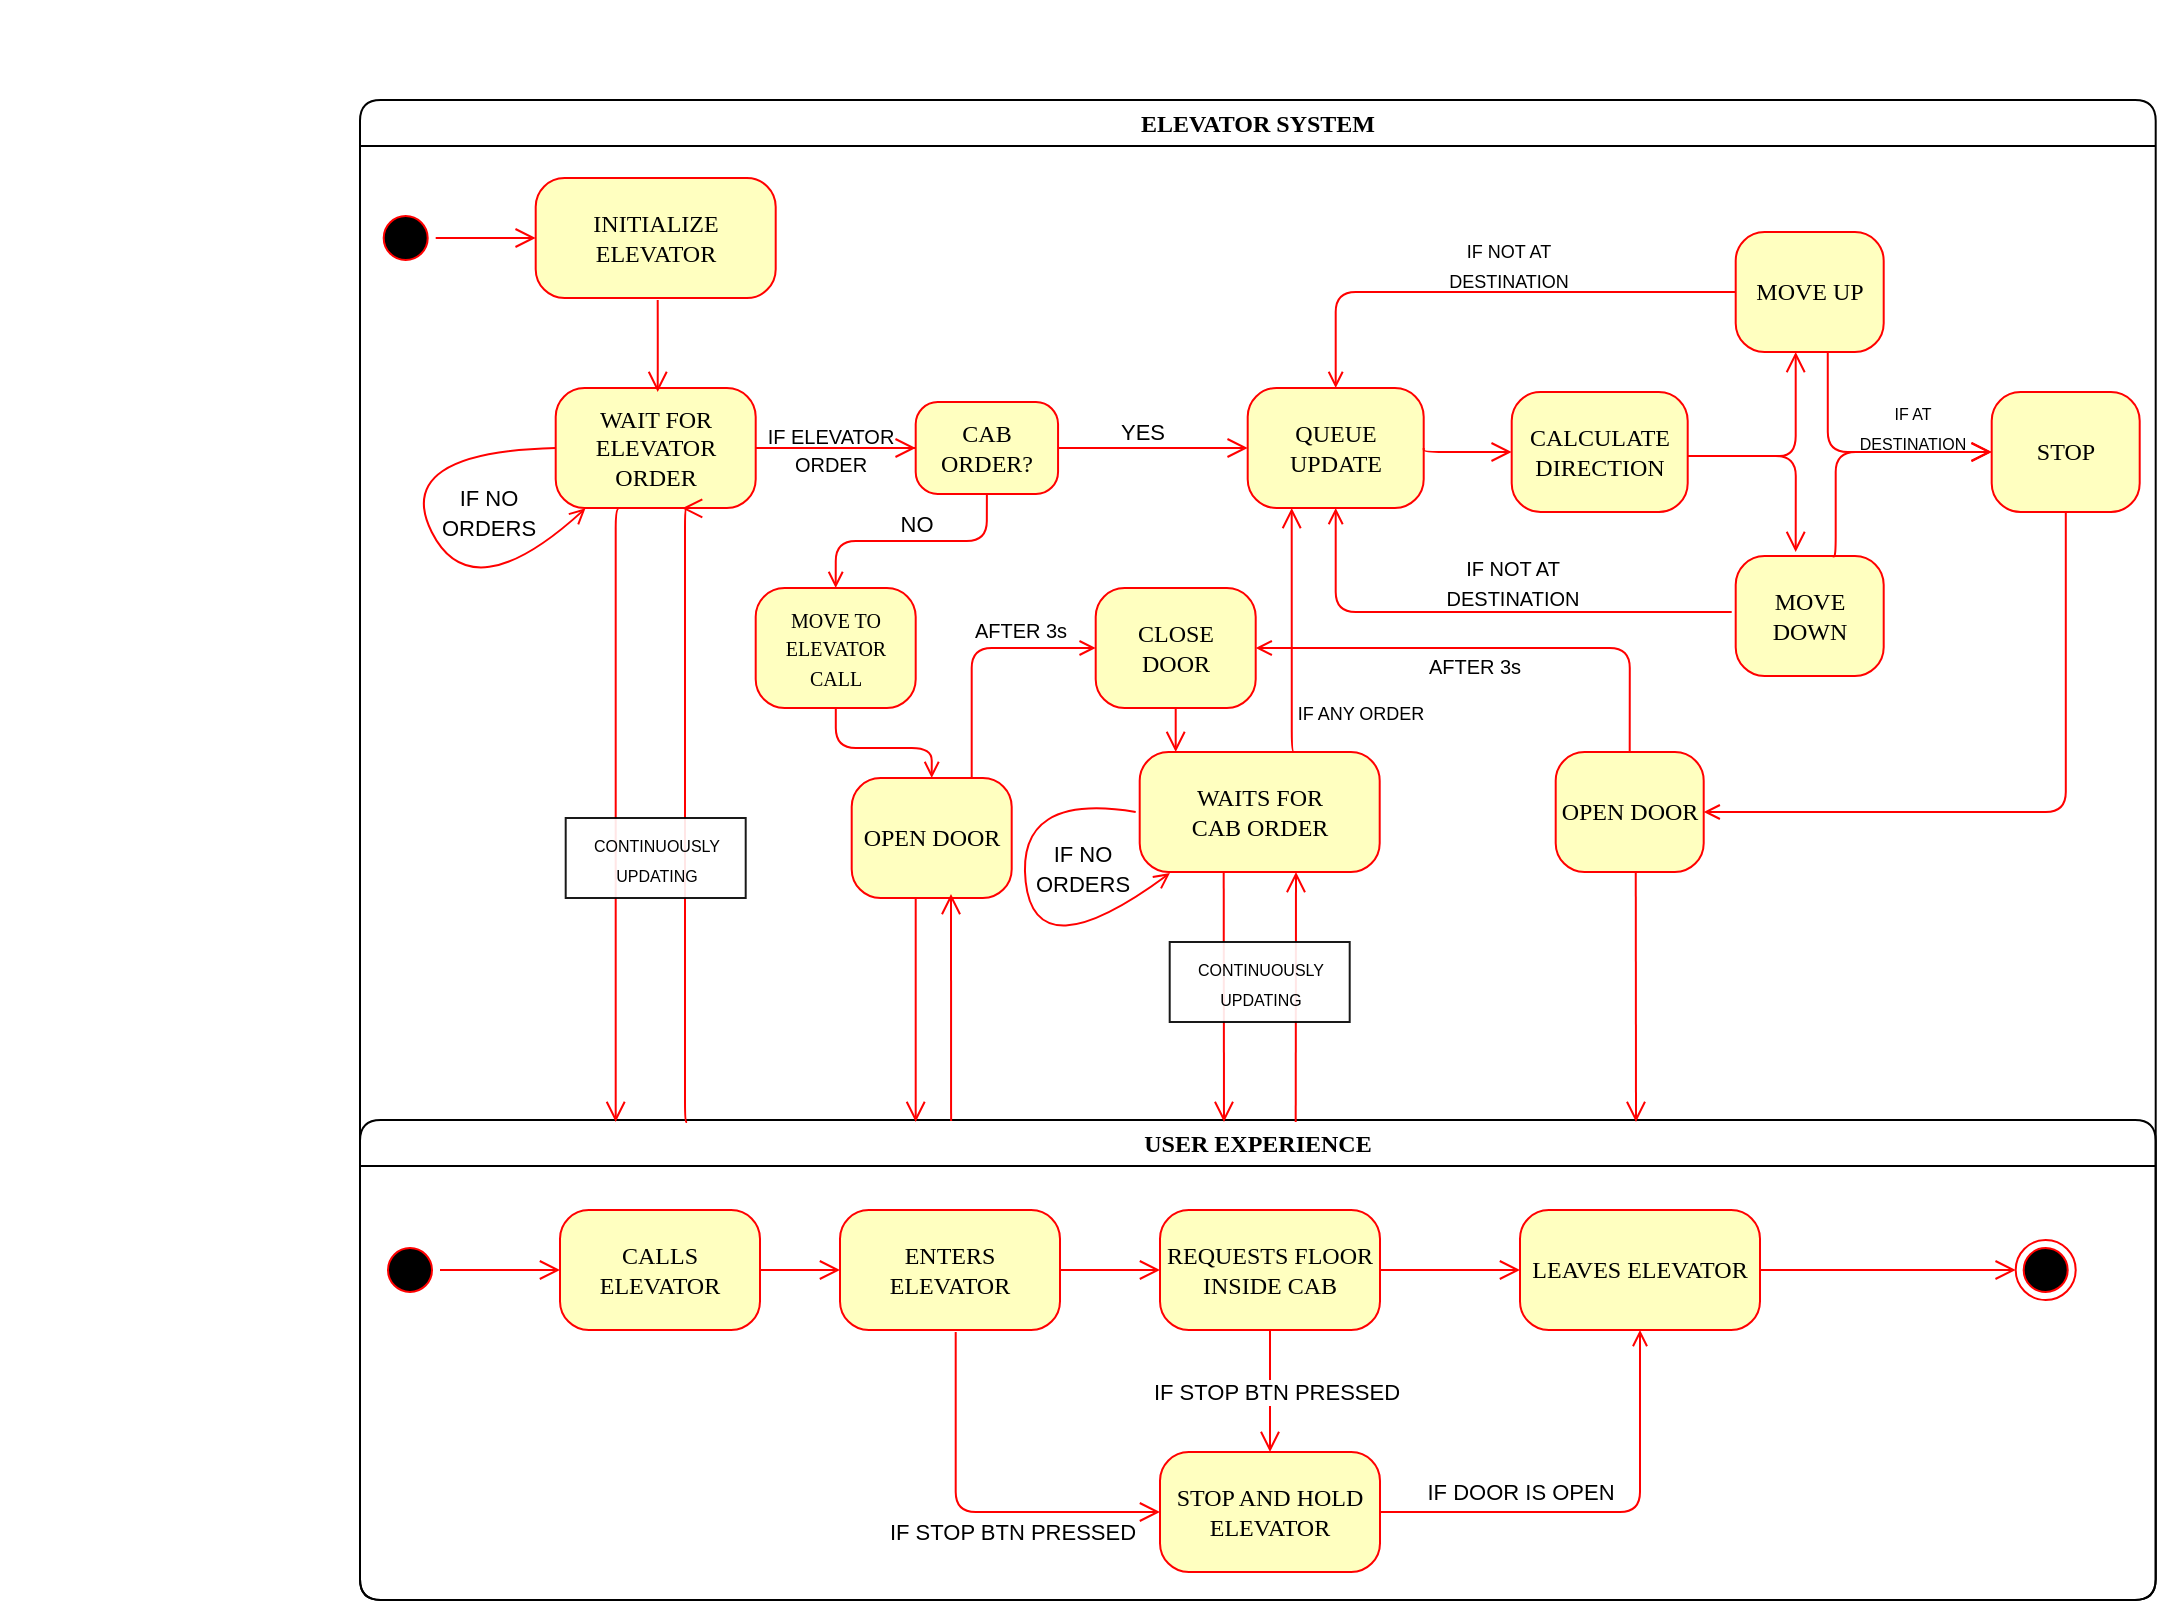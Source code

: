 <mxfile version="24.0.5" type="github">
  <diagram name="Page-1" id="58cdce13-f638-feb5-8d6f-7d28b1aa9fa0">
    <mxGraphModel dx="2534" dy="793" grid="1" gridSize="10" guides="1" tooltips="1" connect="1" arrows="1" fold="1" page="1" pageScale="1" pageWidth="1100" pageHeight="850" background="none" math="0" shadow="0">
      <root>
        <mxCell id="0" />
        <mxCell id="1" parent="0" />
        <mxCell id="382b91b5511bd0f7-5" value="WAITS FOR &lt;br&gt;CAB ORDER" style="rounded=1;whiteSpace=wrap;html=1;arcSize=24;fillColor=#ffffc0;strokeColor=#ff0000;shadow=0;comic=0;labelBackgroundColor=none;fontFamily=Verdana;fontSize=12;fontColor=#000000;align=center;" parent="1" vertex="1">
          <mxGeometry x="419.85" y="406" width="120" height="60" as="geometry" />
        </mxCell>
        <mxCell id="Kds6Y7Mn2VJ6jBhDbLh8-105" style="edgeStyle=orthogonalEdgeStyle;rounded=1;orthogonalLoop=1;jettySize=auto;html=1;entryX=0.5;entryY=0;entryDx=0;entryDy=0;curved=0;strokeColor=#FF0000;endArrow=open;endFill=0;exitX=0.5;exitY=1;exitDx=0;exitDy=0;" edge="1" parent="1" source="Kds6Y7Mn2VJ6jBhDbLh8-107" target="Kds6Y7Mn2VJ6jBhDbLh8-103">
          <mxGeometry relative="1" as="geometry">
            <mxPoint x="307.85" y="296" as="sourcePoint" />
          </mxGeometry>
        </mxCell>
        <mxCell id="Kds6Y7Mn2VJ6jBhDbLh8-110" value="NO" style="edgeLabel;html=1;align=center;verticalAlign=middle;resizable=0;points=[];" vertex="1" connectable="0" parent="Kds6Y7Mn2VJ6jBhDbLh8-105">
          <mxGeometry x="0.005" y="1" relative="1" as="geometry">
            <mxPoint x="2" y="-10" as="offset" />
          </mxGeometry>
        </mxCell>
        <mxCell id="382b91b5511bd0f7-6" value="WAIT FOR&lt;br&gt; ELEVATOR ORDER" style="rounded=1;whiteSpace=wrap;html=1;arcSize=24;fillColor=#ffffc0;strokeColor=#ff0000;shadow=0;comic=0;labelBackgroundColor=none;fontFamily=Verdana;fontSize=12;fontColor=#000000;align=center;" parent="1" vertex="1">
          <mxGeometry x="127.85" y="224" width="100" height="60" as="geometry" />
        </mxCell>
        <mxCell id="382b91b5511bd0f7-7" value="QUEUE&lt;br&gt;UPDATE" style="rounded=1;whiteSpace=wrap;html=1;arcSize=24;fillColor=#ffffc0;strokeColor=#ff0000;shadow=0;comic=0;labelBackgroundColor=none;fontFamily=Verdana;fontSize=12;fontColor=#000000;align=center;" parent="1" vertex="1">
          <mxGeometry x="473.85" y="224" width="88" height="60" as="geometry" />
        </mxCell>
        <mxCell id="2a3bc250acf0617d-7" value="USER EXPERIENCE" style="swimlane;whiteSpace=wrap;html=1;rounded=1;shadow=0;comic=0;labelBackgroundColor=none;strokeWidth=1;fontFamily=Verdana;fontSize=12;align=center;" parent="1" vertex="1">
          <mxGeometry x="30" y="590" width="897.85" height="240" as="geometry" />
        </mxCell>
        <mxCell id="24f968d109e7d6b4-3" value="" style="ellipse;html=1;shape=endState;fillColor=#000000;strokeColor=#ff0000;rounded=1;shadow=0;comic=0;labelBackgroundColor=none;fontFamily=Verdana;fontSize=12;fontColor=#000000;align=center;" parent="2a3bc250acf0617d-7" vertex="1">
          <mxGeometry x="827.85" y="60" width="30" height="30" as="geometry" />
        </mxCell>
        <mxCell id="3cde6dad864a17aa-11" style="edgeStyle=elbowEdgeStyle;html=1;labelBackgroundColor=none;endArrow=open;endSize=8;strokeColor=#ff0000;fontFamily=Verdana;fontSize=12;align=left;" parent="2a3bc250acf0617d-7" target="3cde6dad864a17aa-2" edge="1">
          <mxGeometry relative="1" as="geometry">
            <mxPoint x="500" y="75" as="sourcePoint" />
          </mxGeometry>
        </mxCell>
        <mxCell id="3cde6dad864a17aa-12" style="edgeStyle=elbowEdgeStyle;html=1;labelBackgroundColor=none;endArrow=open;endSize=8;strokeColor=#ff0000;fontFamily=Verdana;fontSize=12;align=left;" parent="2a3bc250acf0617d-7" source="3cde6dad864a17aa-2" target="24f968d109e7d6b4-3" edge="1">
          <mxGeometry relative="1" as="geometry" />
        </mxCell>
        <mxCell id="3cde6dad864a17aa-2" value="LEAVES ELEVATOR" style="rounded=1;whiteSpace=wrap;html=1;arcSize=24;fillColor=#ffffc0;strokeColor=#ff0000;shadow=0;comic=0;labelBackgroundColor=none;fontFamily=Verdana;fontSize=12;fontColor=#000000;align=center;" parent="2a3bc250acf0617d-7" vertex="1">
          <mxGeometry x="580" y="45" width="120" height="60" as="geometry" />
        </mxCell>
        <mxCell id="3cde6dad864a17aa-10" style="edgeStyle=elbowEdgeStyle;html=1;labelBackgroundColor=none;endArrow=open;endSize=8;strokeColor=#ff0000;fontFamily=Verdana;fontSize=12;align=left;entryX=0;entryY=0.5;entryDx=0;entryDy=0;" parent="2a3bc250acf0617d-7" source="382b91b5511bd0f7-8" target="Kds6Y7Mn2VJ6jBhDbLh8-1" edge="1">
          <mxGeometry relative="1" as="geometry">
            <mxPoint x="270" y="75" as="targetPoint" />
          </mxGeometry>
        </mxCell>
        <mxCell id="382b91b5511bd0f7-8" value="CALLS&lt;br&gt;ELEVATOR" style="rounded=1;whiteSpace=wrap;html=1;arcSize=24;fillColor=#ffffc0;strokeColor=#ff0000;shadow=0;comic=0;labelBackgroundColor=none;fontFamily=Verdana;fontSize=12;fontColor=#000000;align=center;" parent="2a3bc250acf0617d-7" vertex="1">
          <mxGeometry x="100" y="45" width="100" height="60" as="geometry" />
        </mxCell>
        <mxCell id="3cde6dad864a17aa-9" style="edgeStyle=elbowEdgeStyle;html=1;labelBackgroundColor=none;endArrow=open;endSize=8;strokeColor=#ff0000;fontFamily=Verdana;fontSize=12;align=left;" parent="2a3bc250acf0617d-7" source="2a3bc250acf0617d-3" target="382b91b5511bd0f7-8" edge="1">
          <mxGeometry relative="1" as="geometry" />
        </mxCell>
        <mxCell id="2a3bc250acf0617d-3" value="" style="ellipse;html=1;shape=startState;fillColor=#000000;strokeColor=#ff0000;rounded=1;shadow=0;comic=0;labelBackgroundColor=none;fontFamily=Verdana;fontSize=12;fontColor=#000000;align=center;direction=south;" parent="2a3bc250acf0617d-7" vertex="1">
          <mxGeometry x="10" y="60" width="30" height="30" as="geometry" />
        </mxCell>
        <mxCell id="Kds6Y7Mn2VJ6jBhDbLh8-5" style="edgeStyle=elbowEdgeStyle;html=1;labelBackgroundColor=none;endArrow=open;endSize=8;strokeColor=#ff0000;fontFamily=Verdana;fontSize=12;align=left;exitX=1;exitY=0.5;exitDx=0;exitDy=0;entryX=0;entryY=0.5;entryDx=0;entryDy=0;" edge="1" parent="2a3bc250acf0617d-7" source="Kds6Y7Mn2VJ6jBhDbLh8-1" target="Kds6Y7Mn2VJ6jBhDbLh8-62">
          <mxGeometry relative="1" as="geometry">
            <mxPoint x="370" y="74.41" as="sourcePoint" />
            <mxPoint x="390" y="75" as="targetPoint" />
          </mxGeometry>
        </mxCell>
        <mxCell id="Kds6Y7Mn2VJ6jBhDbLh8-1" value="ENTERS ELEVATOR" style="rounded=1;whiteSpace=wrap;html=1;arcSize=24;fillColor=#ffffc0;strokeColor=#ff0000;shadow=0;comic=0;labelBackgroundColor=none;fontFamily=Verdana;fontSize=12;fontColor=#000000;align=center;" vertex="1" parent="2a3bc250acf0617d-7">
          <mxGeometry x="240" y="45" width="110" height="60" as="geometry" />
        </mxCell>
        <mxCell id="Kds6Y7Mn2VJ6jBhDbLh8-62" value="REQUESTS FLOOR INSIDE CAB" style="rounded=1;whiteSpace=wrap;html=1;arcSize=24;fillColor=#ffffc0;strokeColor=#ff0000;shadow=0;comic=0;labelBackgroundColor=none;fontFamily=Verdana;fontSize=12;fontColor=#000000;align=center;" vertex="1" parent="2a3bc250acf0617d-7">
          <mxGeometry x="400" y="45" width="110" height="60" as="geometry" />
        </mxCell>
        <mxCell id="Kds6Y7Mn2VJ6jBhDbLh8-142" style="edgeStyle=orthogonalEdgeStyle;rounded=1;orthogonalLoop=1;jettySize=auto;html=1;exitX=1;exitY=0.5;exitDx=0;exitDy=0;entryX=0.5;entryY=1;entryDx=0;entryDy=0;strokeColor=#FF0000;curved=0;endArrow=open;endFill=0;" edge="1" parent="2a3bc250acf0617d-7" source="Kds6Y7Mn2VJ6jBhDbLh8-115" target="3cde6dad864a17aa-2">
          <mxGeometry relative="1" as="geometry" />
        </mxCell>
        <mxCell id="Kds6Y7Mn2VJ6jBhDbLh8-143" value="IF DOOR IS OPEN" style="edgeLabel;html=1;align=center;verticalAlign=middle;resizable=0;points=[];" vertex="1" connectable="0" parent="Kds6Y7Mn2VJ6jBhDbLh8-142">
          <mxGeometry x="-0.223" relative="1" as="geometry">
            <mxPoint x="-16" y="-10" as="offset" />
          </mxGeometry>
        </mxCell>
        <mxCell id="Kds6Y7Mn2VJ6jBhDbLh8-115" value="STOP AND HOLD ELEVATOR" style="rounded=1;whiteSpace=wrap;html=1;arcSize=24;fillColor=#ffffc0;strokeColor=#ff0000;shadow=0;comic=0;labelBackgroundColor=none;fontFamily=Verdana;fontSize=12;fontColor=#000000;align=center;" vertex="1" parent="2a3bc250acf0617d-7">
          <mxGeometry x="400" y="166" width="110" height="60" as="geometry" />
        </mxCell>
        <mxCell id="Kds6Y7Mn2VJ6jBhDbLh8-116" style="edgeStyle=elbowEdgeStyle;html=1;labelBackgroundColor=none;endArrow=open;endSize=8;strokeColor=#ff0000;fontFamily=Verdana;fontSize=12;align=left;exitX=0.5;exitY=1;exitDx=0;exitDy=0;" edge="1" parent="2a3bc250acf0617d-7" source="Kds6Y7Mn2VJ6jBhDbLh8-62">
          <mxGeometry relative="1" as="geometry">
            <mxPoint x="350" y="145" as="sourcePoint" />
            <mxPoint x="454.85" y="166" as="targetPoint" />
            <Array as="points">
              <mxPoint x="455" y="146" />
            </Array>
          </mxGeometry>
        </mxCell>
        <mxCell id="Kds6Y7Mn2VJ6jBhDbLh8-120" value="IF STOP BTN PRESSED" style="edgeLabel;html=1;align=center;verticalAlign=middle;resizable=0;points=[];" vertex="1" connectable="0" parent="Kds6Y7Mn2VJ6jBhDbLh8-116">
          <mxGeometry x="-0.588" relative="1" as="geometry">
            <mxPoint x="-129" y="88" as="offset" />
          </mxGeometry>
        </mxCell>
        <mxCell id="Kds6Y7Mn2VJ6jBhDbLh8-121" value="IF STOP BTN PRESSED" style="edgeLabel;html=1;align=center;verticalAlign=middle;resizable=0;points=[];" vertex="1" connectable="0" parent="2a3bc250acf0617d-7">
          <mxGeometry x="457.85" y="136" as="geometry" />
        </mxCell>
        <mxCell id="2a3bc250acf0617d-9" value="" style="edgeStyle=orthogonalEdgeStyle;html=1;labelBackgroundColor=none;endArrow=open;endSize=8;strokeColor=#ff0000;fontFamily=Verdana;fontSize=12;align=left;exitX=0.5;exitY=1;exitDx=0;exitDy=0;" parent="1" edge="1">
          <mxGeometry x="-0.231" y="-151" relative="1" as="geometry">
            <mxPoint x="178.85" y="180" as="sourcePoint" />
            <mxPoint x="178.85" y="226" as="targetPoint" />
            <Array as="points">
              <mxPoint x="178.85" y="205" />
              <mxPoint x="178.85" y="205" />
            </Array>
            <mxPoint as="offset" />
          </mxGeometry>
        </mxCell>
        <mxCell id="2a3bc250acf0617d-10" style="edgeStyle=orthogonalEdgeStyle;html=1;labelBackgroundColor=none;endArrow=open;endSize=8;strokeColor=#ff0000;fontFamily=Verdana;fontSize=12;align=left;entryX=0.25;entryY=1;entryDx=0;entryDy=0;exitX=0;exitY=0.5;exitDx=0;exitDy=0;" parent="1" source="Kds6Y7Mn2VJ6jBhDbLh8-30" target="382b91b5511bd0f7-7" edge="1">
          <mxGeometry relative="1" as="geometry">
            <Array as="points">
              <mxPoint x="495.85" y="406" />
            </Array>
            <mxPoint x="547.85" y="456" as="sourcePoint" />
            <mxPoint x="557.85" y="476" as="targetPoint" />
          </mxGeometry>
        </mxCell>
        <mxCell id="Kds6Y7Mn2VJ6jBhDbLh8-99" value="&lt;font style=&quot;font-size: 9px;&quot;&gt;IF ANY ORDER&lt;/font&gt;" style="edgeLabel;html=1;align=center;verticalAlign=middle;resizable=0;points=[];" vertex="1" connectable="0" parent="2a3bc250acf0617d-10">
          <mxGeometry x="-0.361" relative="1" as="geometry">
            <mxPoint x="34" y="17" as="offset" />
          </mxGeometry>
        </mxCell>
        <mxCell id="3cde6dad864a17aa-7" style="edgeStyle=elbowEdgeStyle;html=1;labelBackgroundColor=none;endArrow=open;endSize=8;strokeColor=#ff0000;fontFamily=Verdana;fontSize=12;align=left;entryX=0.5;entryY=1;" parent="1" edge="1">
          <mxGeometry relative="1" as="geometry">
            <mxPoint x="497.85" y="591" as="sourcePoint" />
            <mxPoint x="497.85" y="466" as="targetPoint" />
          </mxGeometry>
        </mxCell>
        <mxCell id="3cde6dad864a17aa-8" style="edgeStyle=elbowEdgeStyle;html=1;labelBackgroundColor=none;endArrow=open;endSize=8;strokeColor=#ff0000;fontFamily=Verdana;fontSize=12;align=left;exitX=0.25;exitY=1;" parent="1" edge="1">
          <mxGeometry relative="1" as="geometry">
            <mxPoint x="461.85" y="466" as="sourcePoint" />
            <mxPoint x="461.85" y="591" as="targetPoint" />
          </mxGeometry>
        </mxCell>
        <mxCell id="Kds6Y7Mn2VJ6jBhDbLh8-6" value="INITIALIZE&lt;br&gt;ELEVATOR" style="rounded=1;whiteSpace=wrap;html=1;arcSize=24;fillColor=#ffffc0;strokeColor=#ff0000;shadow=0;comic=0;labelBackgroundColor=none;fontFamily=Verdana;fontSize=12;fontColor=#000000;align=center;" vertex="1" parent="1">
          <mxGeometry x="117.85" y="119" width="120" height="60" as="geometry" />
        </mxCell>
        <mxCell id="Kds6Y7Mn2VJ6jBhDbLh8-7" style="edgeStyle=elbowEdgeStyle;html=1;labelBackgroundColor=none;endArrow=open;endSize=8;strokeColor=#ff0000;fontFamily=Verdana;fontSize=12;align=left;entryX=0;entryY=0.5;entryDx=0;entryDy=0;" edge="1" parent="1" source="Kds6Y7Mn2VJ6jBhDbLh8-8" target="Kds6Y7Mn2VJ6jBhDbLh8-6">
          <mxGeometry relative="1" as="geometry">
            <mxPoint x="97.85" y="149" as="targetPoint" />
          </mxGeometry>
        </mxCell>
        <mxCell id="Kds6Y7Mn2VJ6jBhDbLh8-8" value="" style="ellipse;html=1;shape=startState;fillColor=#000000;strokeColor=#ff0000;rounded=1;shadow=0;comic=0;labelBackgroundColor=none;fontFamily=Verdana;fontSize=12;fontColor=#000000;align=center;direction=south;" vertex="1" parent="1">
          <mxGeometry x="37.85" y="134" width="30" height="30" as="geometry" />
        </mxCell>
        <mxCell id="Kds6Y7Mn2VJ6jBhDbLh8-13" style="edgeStyle=elbowEdgeStyle;html=1;labelBackgroundColor=none;endArrow=open;endSize=8;strokeColor=#ff0000;fontFamily=Verdana;fontSize=12;align=left;exitX=0.334;exitY=1;exitDx=0;exitDy=0;exitPerimeter=0;" edge="1" parent="1" source="382b91b5511bd0f7-6">
          <mxGeometry relative="1" as="geometry">
            <mxPoint x="157.85" y="286" as="sourcePoint" />
            <mxPoint x="157.85" y="591" as="targetPoint" />
            <Array as="points">
              <mxPoint x="157.85" y="436" />
            </Array>
          </mxGeometry>
        </mxCell>
        <mxCell id="Kds6Y7Mn2VJ6jBhDbLh8-15" style="edgeStyle=elbowEdgeStyle;html=1;labelBackgroundColor=none;endArrow=open;endSize=8;strokeColor=#ff0000;fontFamily=Verdana;fontSize=12;align=left;exitX=0.173;exitY=0.015;exitDx=0;exitDy=0;exitPerimeter=0;entryX=0.632;entryY=1.003;entryDx=0;entryDy=0;entryPerimeter=0;" edge="1" parent="1" target="382b91b5511bd0f7-6">
          <mxGeometry relative="1" as="geometry">
            <mxPoint x="193.55" y="591.025" as="sourcePoint" />
            <mxPoint x="193.85" y="306" as="targetPoint" />
          </mxGeometry>
        </mxCell>
        <mxCell id="Kds6Y7Mn2VJ6jBhDbLh8-17" value="MOVE UP" style="rounded=1;whiteSpace=wrap;html=1;arcSize=24;fillColor=#ffffc0;strokeColor=#ff0000;shadow=0;comic=0;labelBackgroundColor=none;fontFamily=Verdana;fontSize=12;fontColor=#000000;align=center;" vertex="1" parent="1">
          <mxGeometry x="717.85" y="146" width="74" height="60" as="geometry" />
        </mxCell>
        <mxCell id="Kds6Y7Mn2VJ6jBhDbLh8-18" value="MOVE&lt;br&gt; DOWN" style="rounded=1;whiteSpace=wrap;html=1;arcSize=24;fillColor=#ffffc0;strokeColor=#ff0000;shadow=0;comic=0;labelBackgroundColor=none;fontFamily=Verdana;fontSize=12;fontColor=#000000;align=center;" vertex="1" parent="1">
          <mxGeometry x="717.85" y="308" width="74" height="60" as="geometry" />
        </mxCell>
        <mxCell id="Kds6Y7Mn2VJ6jBhDbLh8-20" style="edgeStyle=orthogonalEdgeStyle;html=1;labelBackgroundColor=none;endArrow=open;endSize=8;strokeColor=#ff0000;fontFamily=Verdana;fontSize=12;align=left;exitX=1;exitY=0.5;exitDx=0;exitDy=0;" edge="1" parent="1">
          <mxGeometry relative="1" as="geometry">
            <Array as="points">
              <mxPoint x="747.85" y="258" />
              <mxPoint x="747.85" y="207" />
            </Array>
            <mxPoint x="731.85" y="258" as="sourcePoint" />
            <mxPoint x="747.85" y="206" as="targetPoint" />
          </mxGeometry>
        </mxCell>
        <mxCell id="Kds6Y7Mn2VJ6jBhDbLh8-22" style="edgeStyle=orthogonalEdgeStyle;html=1;labelBackgroundColor=none;endArrow=open;endSize=8;strokeColor=#ff0000;fontFamily=Verdana;fontSize=12;align=left;exitX=1;exitY=0.5;exitDx=0;exitDy=0;" edge="1" parent="1">
          <mxGeometry relative="1" as="geometry">
            <Array as="points">
              <mxPoint x="747.85" y="258" />
            </Array>
            <mxPoint x="693.85" y="258" as="sourcePoint" />
            <mxPoint x="747.85" y="306" as="targetPoint" />
          </mxGeometry>
        </mxCell>
        <mxCell id="Kds6Y7Mn2VJ6jBhDbLh8-25" style="edgeStyle=orthogonalEdgeStyle;html=1;labelBackgroundColor=none;endArrow=open;endSize=8;strokeColor=#ff0000;fontFamily=Verdana;fontSize=12;align=left;entryX=0;entryY=0.5;entryDx=0;entryDy=0;" edge="1" parent="1" source="Kds6Y7Mn2VJ6jBhDbLh8-107" target="382b91b5511bd0f7-7">
          <mxGeometry relative="1" as="geometry">
            <Array as="points">
              <mxPoint x="287.85" y="254" />
            </Array>
            <mxPoint x="287.85" y="176" as="sourcePoint" />
            <mxPoint x="257.85" y="274" as="targetPoint" />
          </mxGeometry>
        </mxCell>
        <mxCell id="Kds6Y7Mn2VJ6jBhDbLh8-109" value="YES" style="edgeLabel;html=1;align=center;verticalAlign=middle;resizable=0;points=[];" vertex="1" connectable="0" parent="Kds6Y7Mn2VJ6jBhDbLh8-25">
          <mxGeometry x="0.481" y="-3" relative="1" as="geometry">
            <mxPoint y="-11" as="offset" />
          </mxGeometry>
        </mxCell>
        <mxCell id="Kds6Y7Mn2VJ6jBhDbLh8-67" value="" style="edgeStyle=elbowEdgeStyle;rounded=1;orthogonalLoop=1;jettySize=auto;html=1;strokeColor=#FF0000;endArrow=open;endFill=0;exitX=0.75;exitY=0;exitDx=0;exitDy=0;curved=0;" edge="1" parent="1" source="Kds6Y7Mn2VJ6jBhDbLh8-26" target="Kds6Y7Mn2VJ6jBhDbLh8-66">
          <mxGeometry relative="1" as="geometry">
            <Array as="points">
              <mxPoint x="335.85" y="386" />
            </Array>
          </mxGeometry>
        </mxCell>
        <mxCell id="Kds6Y7Mn2VJ6jBhDbLh8-112" value="&lt;font style=&quot;font-size: 10px;&quot;&gt;AFTER 3s&lt;/font&gt;" style="edgeLabel;html=1;align=center;verticalAlign=middle;resizable=0;points=[];" vertex="1" connectable="0" parent="Kds6Y7Mn2VJ6jBhDbLh8-67">
          <mxGeometry x="0.304" y="-1" relative="1" as="geometry">
            <mxPoint x="6" y="-10" as="offset" />
          </mxGeometry>
        </mxCell>
        <mxCell id="Kds6Y7Mn2VJ6jBhDbLh8-26" value="OPEN DOOR" style="rounded=1;whiteSpace=wrap;html=1;arcSize=24;fillColor=#ffffc0;strokeColor=#ff0000;shadow=0;comic=0;labelBackgroundColor=none;fontFamily=Verdana;fontSize=12;fontColor=#000000;align=center;" vertex="1" parent="1">
          <mxGeometry x="275.85" y="419" width="80" height="60" as="geometry" />
        </mxCell>
        <mxCell id="Kds6Y7Mn2VJ6jBhDbLh8-30" value="&amp;nbsp;" style="text;whiteSpace=wrap;html=1;" vertex="1" parent="1">
          <mxGeometry x="497.85" y="386" width="40" height="40" as="geometry" />
        </mxCell>
        <mxCell id="Kds6Y7Mn2VJ6jBhDbLh8-37" value="" style="curved=1;endArrow=open;html=1;rounded=0;entryX=0.126;entryY=1.009;entryDx=0;entryDy=0;entryPerimeter=0;strokeColor=#FF0000;endFill=0;" edge="1" parent="1" target="382b91b5511bd0f7-5">
          <mxGeometry width="50" height="50" relative="1" as="geometry">
            <mxPoint x="417.85" y="436" as="sourcePoint" />
            <mxPoint x="457.85" y="466" as="targetPoint" />
            <Array as="points">
              <mxPoint x="357.85" y="426" />
              <mxPoint x="367.85" y="516" />
            </Array>
          </mxGeometry>
        </mxCell>
        <mxCell id="Kds6Y7Mn2VJ6jBhDbLh8-38" value="&lt;font style=&quot;font-size: 11px;&quot;&gt;IF NO&lt;br&gt; ORDERS&lt;/font&gt;" style="text;html=1;align=center;verticalAlign=middle;resizable=0;points=[];autosize=1;strokeColor=none;fillColor=none;" vertex="1" parent="1">
          <mxGeometry x="355.85" y="444" width="70" height="40" as="geometry" />
        </mxCell>
        <mxCell id="Kds6Y7Mn2VJ6jBhDbLh8-40" value="" style="curved=1;endArrow=open;html=1;rounded=0;entryX=0.149;entryY=1.003;entryDx=0;entryDy=0;entryPerimeter=0;strokeColor=#FF0000;endFill=0;exitX=0;exitY=0.5;exitDx=0;exitDy=0;" edge="1" parent="1" source="382b91b5511bd0f7-6" target="382b91b5511bd0f7-6">
          <mxGeometry width="50" height="50" relative="1" as="geometry">
            <mxPoint x="115.85" y="256" as="sourcePoint" />
            <mxPoint x="132.85" y="287" as="targetPoint" />
            <Array as="points">
              <mxPoint x="45.85" y="256" />
              <mxPoint x="85.85" y="336" />
            </Array>
          </mxGeometry>
        </mxCell>
        <mxCell id="Kds6Y7Mn2VJ6jBhDbLh8-41" value="&lt;font style=&quot;font-size: 11px;&quot;&gt;IF NO&lt;br&gt; ORDERS&lt;/font&gt;" style="text;html=1;align=center;verticalAlign=middle;resizable=0;points=[];autosize=1;strokeColor=none;fillColor=none;" vertex="1" parent="1">
          <mxGeometry x="58.85" y="266" width="70" height="40" as="geometry" />
        </mxCell>
        <mxCell id="Kds6Y7Mn2VJ6jBhDbLh8-42" style="edgeStyle=elbowEdgeStyle;html=1;labelBackgroundColor=none;endArrow=open;endSize=8;strokeColor=#ff0000;fontFamily=Verdana;fontSize=12;align=left;" edge="1" parent="1">
          <mxGeometry relative="1" as="geometry">
            <mxPoint x="307.85" y="479" as="sourcePoint" />
            <mxPoint x="307.85" y="591" as="targetPoint" />
            <Array as="points">
              <mxPoint x="307.85" y="516" />
              <mxPoint x="317.85" y="466" />
            </Array>
          </mxGeometry>
        </mxCell>
        <mxCell id="Kds6Y7Mn2VJ6jBhDbLh8-64" value="CALCULATE&lt;br&gt;DIRECTION" style="rounded=1;whiteSpace=wrap;html=1;arcSize=24;fillColor=#ffffc0;strokeColor=#ff0000;shadow=0;comic=0;labelBackgroundColor=none;fontFamily=Verdana;fontSize=12;fontColor=#000000;align=center;" vertex="1" parent="1">
          <mxGeometry x="605.85" y="226" width="88" height="60" as="geometry" />
        </mxCell>
        <mxCell id="Kds6Y7Mn2VJ6jBhDbLh8-65" style="edgeStyle=orthogonalEdgeStyle;html=1;labelBackgroundColor=none;endArrow=open;endSize=8;strokeColor=#ff0000;fontFamily=Verdana;fontSize=12;align=left;entryX=0;entryY=0.5;entryDx=0;entryDy=0;exitX=1;exitY=0.5;exitDx=0;exitDy=0;" edge="1" parent="1" source="382b91b5511bd0f7-7" target="Kds6Y7Mn2VJ6jBhDbLh8-64">
          <mxGeometry relative="1" as="geometry">
            <Array as="points">
              <mxPoint x="561.85" y="256" />
            </Array>
            <mxPoint x="567.85" y="276" as="sourcePoint" />
            <mxPoint x="615.85" y="356" as="targetPoint" />
          </mxGeometry>
        </mxCell>
        <mxCell id="Kds6Y7Mn2VJ6jBhDbLh8-66" value="CLOSE&lt;br&gt;DOOR" style="rounded=1;whiteSpace=wrap;html=1;arcSize=24;fillColor=#ffffc0;strokeColor=#ff0000;shadow=0;comic=0;labelBackgroundColor=none;fontFamily=Verdana;fontSize=12;fontColor=#000000;align=center;" vertex="1" parent="1">
          <mxGeometry x="397.85" y="324" width="80" height="60" as="geometry" />
        </mxCell>
        <mxCell id="Kds6Y7Mn2VJ6jBhDbLh8-93" style="edgeStyle=orthogonalEdgeStyle;rounded=1;orthogonalLoop=1;jettySize=auto;html=1;entryX=1;entryY=0.5;entryDx=0;entryDy=0;curved=0;strokeColor=#FF0000;endArrow=open;endFill=0;" edge="1" parent="1" source="Kds6Y7Mn2VJ6jBhDbLh8-68" target="Kds6Y7Mn2VJ6jBhDbLh8-87">
          <mxGeometry relative="1" as="geometry">
            <Array as="points">
              <mxPoint x="882.85" y="436" />
            </Array>
          </mxGeometry>
        </mxCell>
        <mxCell id="Kds6Y7Mn2VJ6jBhDbLh8-68" value="STOP" style="rounded=1;whiteSpace=wrap;html=1;arcSize=24;fillColor=#ffffc0;strokeColor=#ff0000;shadow=0;comic=0;labelBackgroundColor=none;fontFamily=Verdana;fontSize=12;fontColor=#000000;align=center;" vertex="1" parent="1">
          <mxGeometry x="845.85" y="226" width="74" height="60" as="geometry" />
        </mxCell>
        <mxCell id="Kds6Y7Mn2VJ6jBhDbLh8-69" style="edgeStyle=orthogonalEdgeStyle;html=1;labelBackgroundColor=none;endArrow=open;endSize=8;strokeColor=#ff0000;fontFamily=Verdana;fontSize=12;align=left;entryX=0;entryY=0.5;entryDx=0;entryDy=0;exitX=0.654;exitY=0.003;exitDx=0;exitDy=0;exitPerimeter=0;" edge="1" parent="1" source="Kds6Y7Mn2VJ6jBhDbLh8-18" target="Kds6Y7Mn2VJ6jBhDbLh8-68">
          <mxGeometry relative="1" as="geometry">
            <Array as="points">
              <mxPoint x="767.85" y="308" />
              <mxPoint x="767.85" y="256" />
            </Array>
            <mxPoint x="767.85" y="306" as="sourcePoint" />
            <mxPoint x="850.85" y="284" as="targetPoint" />
          </mxGeometry>
        </mxCell>
        <mxCell id="Kds6Y7Mn2VJ6jBhDbLh8-71" style="edgeStyle=orthogonalEdgeStyle;html=1;labelBackgroundColor=none;endArrow=open;endSize=8;strokeColor=#ff0000;fontFamily=Verdana;fontSize=12;align=left;exitX=0.622;exitY=1.002;exitDx=0;exitDy=0;entryX=0;entryY=0.5;entryDx=0;entryDy=0;exitPerimeter=0;" edge="1" parent="1" source="Kds6Y7Mn2VJ6jBhDbLh8-17" target="Kds6Y7Mn2VJ6jBhDbLh8-68">
          <mxGeometry relative="1" as="geometry">
            <Array as="points">
              <mxPoint x="763.85" y="256" />
            </Array>
            <mxPoint x="809.85" y="176" as="sourcePoint" />
            <mxPoint x="902.85" y="126" as="targetPoint" />
          </mxGeometry>
        </mxCell>
        <mxCell id="Kds6Y7Mn2VJ6jBhDbLh8-73" value="&lt;font style=&quot;font-size: 10px;&quot;&gt;IF NOT AT &lt;br&gt;DESTINATION&lt;br&gt;&lt;/font&gt;" style="text;html=1;align=center;verticalAlign=middle;resizable=0;points=[];autosize=1;strokeColor=none;fillColor=none;" vertex="1" parent="1">
          <mxGeometry x="560.85" y="301" width="90" height="40" as="geometry" />
        </mxCell>
        <mxCell id="Kds6Y7Mn2VJ6jBhDbLh8-78" value="&amp;nbsp;" style="text;whiteSpace=wrap;html=1;" vertex="1" parent="1">
          <mxGeometry x="577.85" y="256" width="40" height="40" as="geometry" />
        </mxCell>
        <mxCell id="Kds6Y7Mn2VJ6jBhDbLh8-79" value="" style="endArrow=open;html=1;rounded=1;entryX=0.5;entryY=0;entryDx=0;entryDy=0;strokeColor=#FF0000;exitX=0;exitY=0.5;exitDx=0;exitDy=0;edgeStyle=elbowEdgeStyle;curved=0;endFill=0;" edge="1" parent="1" source="Kds6Y7Mn2VJ6jBhDbLh8-17" target="382b91b5511bd0f7-7">
          <mxGeometry width="50" height="50" relative="1" as="geometry">
            <mxPoint x="695.85" y="109" as="sourcePoint" />
            <mxPoint x="722.85" y="125" as="targetPoint" />
            <Array as="points">
              <mxPoint x="517.85" y="176" />
            </Array>
          </mxGeometry>
        </mxCell>
        <mxCell id="Kds6Y7Mn2VJ6jBhDbLh8-80" value="&lt;font style=&quot;font-size: 9px;&quot;&gt;IF NOT AT &lt;br&gt;DESTINATION&lt;br&gt;&lt;/font&gt;" style="text;html=1;align=center;verticalAlign=middle;resizable=0;points=[];autosize=1;strokeColor=none;fillColor=none;" vertex="1" parent="1">
          <mxGeometry x="563.85" y="142" width="80" height="40" as="geometry" />
        </mxCell>
        <mxCell id="Kds6Y7Mn2VJ6jBhDbLh8-82" value="" style="endArrow=open;html=1;rounded=1;entryX=0.5;entryY=1;entryDx=0;entryDy=0;strokeColor=#FF0000;exitX=0.25;exitY=0;exitDx=0;exitDy=0;edgeStyle=elbowEdgeStyle;curved=0;endFill=0;" edge="1" parent="1" target="382b91b5511bd0f7-7">
          <mxGeometry width="50" height="50" relative="1" as="geometry">
            <mxPoint x="715.85" y="336" as="sourcePoint" />
            <mxPoint x="497.85" y="414" as="targetPoint" />
            <Array as="points">
              <mxPoint x="517.85" y="306" />
            </Array>
          </mxGeometry>
        </mxCell>
        <mxCell id="Kds6Y7Mn2VJ6jBhDbLh8-84" value="&lt;font style=&quot;font-size: 8px;&quot;&gt;CONTINUOUSLY&lt;br&gt; UPDATING&lt;/font&gt;" style="text;html=1;align=center;verticalAlign=middle;resizable=0;points=[];autosize=1;strokeColor=default;fillColor=default;opacity=90;" vertex="1" parent="1">
          <mxGeometry x="132.85" y="439" width="90" height="40" as="geometry" />
        </mxCell>
        <mxCell id="Kds6Y7Mn2VJ6jBhDbLh8-86" value="&lt;font style=&quot;font-size: 8px;&quot;&gt;CONTINUOUSLY&lt;br&gt; UPDATING&lt;/font&gt;" style="text;html=1;align=center;verticalAlign=middle;resizable=0;points=[];autosize=1;strokeColor=default;fillColor=default;opacity=90;" vertex="1" parent="1">
          <mxGeometry x="434.85" y="501" width="90" height="40" as="geometry" />
        </mxCell>
        <mxCell id="Kds6Y7Mn2VJ6jBhDbLh8-92" style="edgeStyle=orthogonalEdgeStyle;rounded=1;orthogonalLoop=1;jettySize=auto;html=1;entryX=1;entryY=0.5;entryDx=0;entryDy=0;curved=0;strokeColor=#FF0000;endArrow=open;endFill=0;exitX=0.5;exitY=0;exitDx=0;exitDy=0;" edge="1" parent="1" source="Kds6Y7Mn2VJ6jBhDbLh8-87" target="Kds6Y7Mn2VJ6jBhDbLh8-66">
          <mxGeometry relative="1" as="geometry">
            <Array as="points">
              <mxPoint x="664.85" y="354" />
            </Array>
          </mxGeometry>
        </mxCell>
        <mxCell id="Kds6Y7Mn2VJ6jBhDbLh8-87" value="OPEN DOOR" style="rounded=1;whiteSpace=wrap;html=1;arcSize=24;fillColor=#ffffc0;strokeColor=#ff0000;shadow=0;comic=0;labelBackgroundColor=none;fontFamily=Verdana;fontSize=12;fontColor=#000000;align=center;" vertex="1" parent="1">
          <mxGeometry x="627.85" y="406" width="74" height="60" as="geometry" />
        </mxCell>
        <mxCell id="Kds6Y7Mn2VJ6jBhDbLh8-89" style="edgeStyle=orthogonalEdgeStyle;html=1;labelBackgroundColor=none;endArrow=open;endSize=8;strokeColor=#ff0000;fontFamily=Verdana;fontSize=12;align=left;exitX=0.5;exitY=1;exitDx=0;exitDy=0;entryX=0.15;entryY=0;entryDx=0;entryDy=0;entryPerimeter=0;" edge="1" parent="1" source="Kds6Y7Mn2VJ6jBhDbLh8-66" target="382b91b5511bd0f7-5">
          <mxGeometry relative="1" as="geometry">
            <Array as="points" />
            <mxPoint x="327.85" y="314" as="sourcePoint" />
            <mxPoint x="327.85" y="334" as="targetPoint" />
          </mxGeometry>
        </mxCell>
        <mxCell id="Kds6Y7Mn2VJ6jBhDbLh8-91" style="edgeStyle=elbowEdgeStyle;html=1;labelBackgroundColor=none;endArrow=open;endSize=8;strokeColor=#ff0000;fontFamily=Verdana;fontSize=12;align=left;entryX=0.795;entryY=0.037;entryDx=0;entryDy=0;entryPerimeter=0;" edge="1" parent="1">
          <mxGeometry relative="1" as="geometry">
            <mxPoint x="667.88" y="466" as="sourcePoint" />
            <mxPoint x="668.19" y="591.005" as="targetPoint" />
          </mxGeometry>
        </mxCell>
        <mxCell id="Kds6Y7Mn2VJ6jBhDbLh8-94" value="&lt;font style=&quot;font-size: 8px;&quot;&gt;IF AT &lt;br&gt;DESTINATION&lt;br&gt;&lt;/font&gt;" style="text;html=1;align=center;verticalAlign=middle;resizable=0;points=[];autosize=1;strokeColor=none;fillColor=none;" vertex="1" parent="1">
          <mxGeometry x="765.85" y="223" width="80" height="40" as="geometry" />
        </mxCell>
        <mxCell id="Kds6Y7Mn2VJ6jBhDbLh8-102" value="&lt;font style=&quot;font-size: 10px;&quot;&gt;IF ELEVATOR&lt;br&gt; ORDER&lt;/font&gt;" style="edgeLabel;html=1;align=center;verticalAlign=middle;resizable=0;points=[];" vertex="1" connectable="0" parent="1">
          <mxGeometry x="264.847" y="254" as="geometry">
            <mxPoint y="1" as="offset" />
          </mxGeometry>
        </mxCell>
        <mxCell id="Kds6Y7Mn2VJ6jBhDbLh8-104" style="edgeStyle=orthogonalEdgeStyle;rounded=1;orthogonalLoop=1;jettySize=auto;html=1;entryX=0.5;entryY=0;entryDx=0;entryDy=0;curved=0;strokeColor=#FF0000;endArrow=open;endFill=0;" edge="1" parent="1" source="Kds6Y7Mn2VJ6jBhDbLh8-103" target="Kds6Y7Mn2VJ6jBhDbLh8-26">
          <mxGeometry relative="1" as="geometry" />
        </mxCell>
        <mxCell id="Kds6Y7Mn2VJ6jBhDbLh8-103" value="&lt;font style=&quot;font-size: 10px;&quot;&gt;MOVE TO ELEVATOR CALL&lt;br&gt;&lt;/font&gt;" style="rounded=1;whiteSpace=wrap;html=1;arcSize=24;fillColor=#ffffc0;strokeColor=#ff0000;shadow=0;comic=0;labelBackgroundColor=none;fontFamily=Verdana;fontSize=12;fontColor=#000000;align=center;" vertex="1" parent="1">
          <mxGeometry x="227.85" y="324" width="80" height="60" as="geometry" />
        </mxCell>
        <mxCell id="Kds6Y7Mn2VJ6jBhDbLh8-108" value="" style="edgeStyle=orthogonalEdgeStyle;html=1;labelBackgroundColor=none;endArrow=open;endSize=8;strokeColor=#ff0000;fontFamily=Verdana;fontSize=12;align=left;entryX=0;entryY=0.5;entryDx=0;entryDy=0;exitX=1;exitY=0.5;exitDx=0;exitDy=0;" edge="1" parent="1" source="382b91b5511bd0f7-6" target="Kds6Y7Mn2VJ6jBhDbLh8-107">
          <mxGeometry relative="1" as="geometry">
            <Array as="points" />
            <mxPoint x="287.85" y="176" as="sourcePoint" />
            <mxPoint x="473.85" y="254" as="targetPoint" />
          </mxGeometry>
        </mxCell>
        <mxCell id="Kds6Y7Mn2VJ6jBhDbLh8-107" value="CAB ORDER?" style="rounded=1;whiteSpace=wrap;html=1;arcSize=24;fillColor=#ffffc0;strokeColor=#ff0000;shadow=0;comic=0;labelBackgroundColor=none;fontFamily=Verdana;fontSize=12;fontColor=#000000;align=center;" vertex="1" parent="1">
          <mxGeometry x="307.85" y="231" width="71.18" height="46" as="geometry" />
        </mxCell>
        <mxCell id="Kds6Y7Mn2VJ6jBhDbLh8-111" style="edgeStyle=elbowEdgeStyle;html=1;labelBackgroundColor=none;endArrow=open;endSize=8;strokeColor=#ff0000;fontFamily=Verdana;fontSize=12;align=left;exitX=0.173;exitY=0.015;exitDx=0;exitDy=0;exitPerimeter=0;" edge="1" parent="1">
          <mxGeometry relative="1" as="geometry">
            <mxPoint x="325.55" y="590.515" as="sourcePoint" />
            <mxPoint x="325.85" y="477" as="targetPoint" />
          </mxGeometry>
        </mxCell>
        <mxCell id="Kds6Y7Mn2VJ6jBhDbLh8-113" value="&lt;font style=&quot;font-size: 10px;&quot;&gt;AFTER 3s&lt;/font&gt;" style="edgeLabel;html=1;align=center;verticalAlign=middle;resizable=0;points=[];" vertex="1" connectable="0" parent="1">
          <mxGeometry x="586.85" y="363" as="geometry" />
        </mxCell>
        <mxCell id="Kds6Y7Mn2VJ6jBhDbLh8-119" value="&amp;nbsp;" style="text;whiteSpace=wrap;html=1;" vertex="1" parent="1">
          <mxGeometry x="-150" y="30" width="40" height="40" as="geometry" />
        </mxCell>
        <mxCell id="Kds6Y7Mn2VJ6jBhDbLh8-122" style="edgeStyle=elbowEdgeStyle;html=1;labelBackgroundColor=none;endArrow=open;endSize=8;strokeColor=#ff0000;fontFamily=Verdana;fontSize=12;align=left;entryX=0;entryY=0.5;entryDx=0;entryDy=0;" edge="1" parent="1" target="Kds6Y7Mn2VJ6jBhDbLh8-115">
          <mxGeometry relative="1" as="geometry">
            <mxPoint x="327.85" y="696" as="sourcePoint" />
            <mxPoint x="440" y="675" as="targetPoint" />
            <Array as="points">
              <mxPoint x="327.85" y="736" />
            </Array>
          </mxGeometry>
        </mxCell>
        <mxCell id="Kds6Y7Mn2VJ6jBhDbLh8-144" value="ELEVATOR SYSTEM" style="swimlane;whiteSpace=wrap;html=1;rounded=1;shadow=0;comic=0;labelBackgroundColor=none;strokeWidth=1;fontFamily=Verdana;fontSize=12;align=center;" vertex="1" parent="1">
          <mxGeometry x="30" y="80" width="897.85" height="750" as="geometry" />
        </mxCell>
      </root>
    </mxGraphModel>
  </diagram>
</mxfile>
